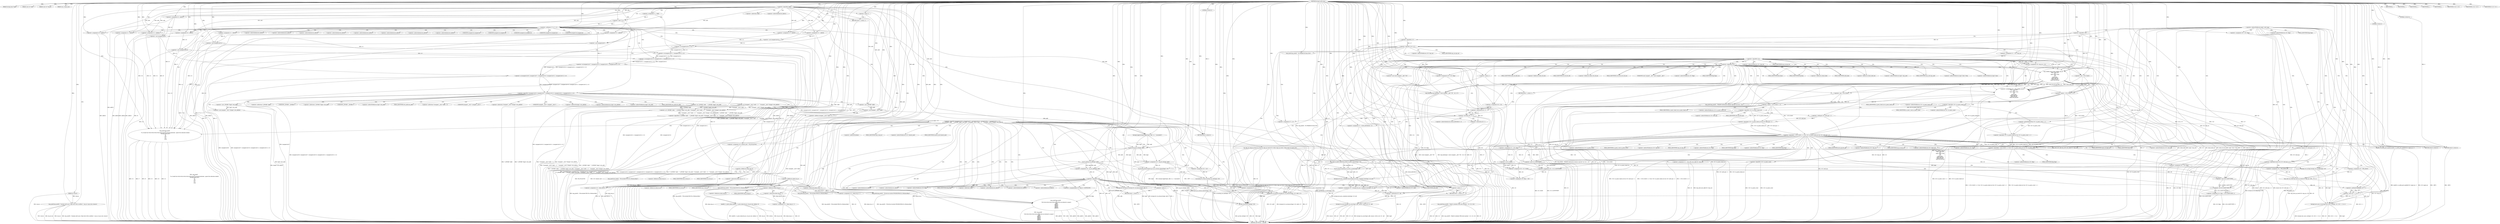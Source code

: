 digraph hostapd_notif_assoc {  
"1000126" [label = "(METHOD,hostapd_notif_assoc)" ]
"1000719" [label = "(METHOD_RETURN,int __fastcall)" ]
"1000127" [label = "(PARAM,hostapd_data *hapd)" ]
"1000128" [label = "(PARAM,const u8 *addr)" ]
"1000129" [label = "(PARAM,const u8 *req_ies)" ]
"1000130" [label = "(PARAM,size_t req_ies_len)" ]
"1000131" [label = "(PARAM,int reassoc)" ]
"1000159" [label = "(<operator>.logicalNot,!addr)" ]
"1000162" [label = "(wpa_printf,wpa_printf(2, \"hostapd_notif_assoc: Skip event with no address\", req_ies, req_ies_len, reassoc))" ]
"1000168" [label = "(RETURN,return -1;,return -1;)" ]
"1000169" [label = "(<operator>.minus,-1)" ]
"1000171" [label = "(<operator>.assignment,v7 = *addr)" ]
"1000175" [label = "(<operator>.assignment,v8 = addr[1])" ]
"1000181" [label = "(<operator>.notEquals,(v7 & 1) != 0)" ]
"1000182" [label = "(<operator>.and,v7 & 1)" ]
"1000187" [label = "(<operator>.assignment,v10 = addr[2])" ]
"1000192" [label = "(<operator>.assignment,v11 = addr[3])" ]
"1000197" [label = "(<operator>.assignment,v12 = addr[4])" ]
"1000202" [label = "(<operator>.assignment,v13 = addr[5])" ]
"1000208" [label = "(wpa_printf,wpa_printf(\n      2,\n      \"%s: Invalid SA=%02x:%02x:%02x:%02x:%02x:%02x in received indication - ignore this indication silently\",\n      \"hostapd_notif_assoc\",\n      v7,\n      v8,\n      v10,\n      v11,\n      v12,\n      v13))" ]
"1000218" [label = "(RETURN,return 0;,return 0;)" ]
"1000219" [label = "(LITERAL,0,return 0;)" ]
"1000220" [label = "(<operator>.assignment,v10 = addr[2])" ]
"1000225" [label = "(<operator>.assignment,v11 = addr[3])" ]
"1000230" [label = "(<operator>.assignment,v12 = addr[4])" ]
"1000235" [label = "(<operator>.assignment,v13 = addr[5])" ]
"1000241" [label = "(<operator>.logicalOr,!((unsigned int)v8 | (unsigned int)v7 | (unsigned int)v10 | (unsigned int)v11 | (unsigned int)v12 | v13)\n    || !(*(_DWORD *)addr ^ *(_DWORD *)hapd->own_addr | *((unsigned __int16 *)addr + 2) ^ *(unsigned __int16 *)&hapd->own_addr[4]))" ]
"1000242" [label = "(<operator>.logicalNot,!((unsigned int)v8 | (unsigned int)v7 | (unsigned int)v10 | (unsigned int)v11 | (unsigned int)v12 | v13))" ]
"1000243" [label = "(<operator>.or,(unsigned int)v8 | (unsigned int)v7 | (unsigned int)v10 | (unsigned int)v11 | (unsigned int)v12 | v13)" ]
"1000244" [label = "(<operator>.cast,(unsigned int)v8)" ]
"1000247" [label = "(<operator>.or,(unsigned int)v7 | (unsigned int)v10 | (unsigned int)v11 | (unsigned int)v12 | v13)" ]
"1000248" [label = "(<operator>.cast,(unsigned int)v7)" ]
"1000251" [label = "(<operator>.or,(unsigned int)v10 | (unsigned int)v11 | (unsigned int)v12 | v13)" ]
"1000252" [label = "(<operator>.cast,(unsigned int)v10)" ]
"1000255" [label = "(<operator>.or,(unsigned int)v11 | (unsigned int)v12 | v13)" ]
"1000256" [label = "(<operator>.cast,(unsigned int)v11)" ]
"1000259" [label = "(<operator>.or,(unsigned int)v12 | v13)" ]
"1000260" [label = "(<operator>.cast,(unsigned int)v12)" ]
"1000264" [label = "(<operator>.logicalNot,!(*(_DWORD *)addr ^ *(_DWORD *)hapd->own_addr | *((unsigned __int16 *)addr + 2) ^ *(unsigned __int16 *)&hapd->own_addr[4]))" ]
"1000265" [label = "(<operator>.or,*(_DWORD *)addr ^ *(_DWORD *)hapd->own_addr | *((unsigned __int16 *)addr + 2) ^ *(unsigned __int16 *)&hapd->own_addr[4])" ]
"1000266" [label = "(<operator>.or,*(_DWORD *)addr ^ *(_DWORD *)hapd->own_addr)" ]
"1000268" [label = "(<operator>.cast,(_DWORD *)addr)" ]
"1000272" [label = "(<operator>.cast,(_DWORD *)hapd->own_addr)" ]
"1000277" [label = "(<operator>.or,*((unsigned __int16 *)addr + 2) ^ *(unsigned __int16 *)&hapd->own_addr[4])" ]
"1000279" [label = "(<operator>.addition,(unsigned __int16 *)addr + 2)" ]
"1000280" [label = "(<operator>.cast,(unsigned __int16 *)addr)" ]
"1000285" [label = "(<operator>.cast,(unsigned __int16 *)&hapd->own_addr[4])" ]
"1000295" [label = "(hostapd_logger,hostapd_logger(hapd, addr, 1u, 2, \"associated\"))" ]
"1000301" [label = "(ieee802_11_parse_elems,ieee802_11_parse_elems(req_ies, req_ies_len, &elems, 0))" ]
"1000312" [label = "(<operator>.assignment,v16 = elems.wps_ie - 2)" ]
"1000314" [label = "(<operator>.subtraction,elems.wps_ie - 2)" ]
"1000319" [label = "(IDENTIFIER,L,)" ]
"1000320" [label = "(wpa_printf,wpa_printf(2, \"STA included WPS IE in (Re)AssocReq\"))" ]
"1000329" [label = "(<operator>.assignment,v16 = elems.rsn_ie - 2)" ]
"1000331" [label = "(<operator>.subtraction,elems.rsn_ie - 2)" ]
"1000336" [label = "(IDENTIFIER,L,)" ]
"1000337" [label = "(wpa_printf,wpa_printf(2, \"STA included RSN IE in (Re)AssocReq\"))" ]
"1000346" [label = "(<operator>.assignment,v16 = elems.wpa_ie - 2)" ]
"1000348" [label = "(<operator>.subtraction,elems.wpa_ie - 2)" ]
"1000353" [label = "(IDENTIFIER,L,)" ]
"1000354" [label = "(wpa_printf,wpa_printf(2, \"STA included WPA IE in (Re)AssocReq\"))" ]
"1000359" [label = "(IDENTIFIER,L,)" ]
"1000360" [label = "(IDENTIFIER,L,)" ]
"1000361" [label = "(wpa_printf,wpa_printf(2, \"STA did not include WPS/RSN/WPA IE in (Re)AssocReq\"))" ]
"1000364" [label = "(<operator>.assignment,v19 = ap_get_sta(hapd, addr))" ]
"1000366" [label = "(ap_get_sta,ap_get_sta(hapd, addr))" ]
"1000370" [label = "(IDENTIFIER,v19,if ( v19 ))" ]
"1000372" [label = "(<operator>.assignment,v20 = v19)" ]
"1000375" [label = "(ap_sta_no_session_timeout,ap_sta_no_session_timeout(hapd, v19))" ]
"1000378" [label = "(accounting_sta_stop,accounting_sta_stop(hapd, v20))" ]
"1000381" [label = "(<operator>.assignment,v20->timeout_next = STA_NULLFUNC)" ]
"1000388" [label = "(<operator>.assignment,v20 = ap_sta_add(hapd, addr))" ]
"1000390" [label = "(ap_sta_add,ap_sta_add(hapd, addr))" ]
"1000394" [label = "(<operator>.logicalNot,!v20)" ]
"1000397" [label = "(hostapd_drv_sta_disassoc,hostapd_drv_sta_disassoc(hapd, addr, 5))" ]
"1000401" [label = "(RETURN,return -1;,return -1;)" ]
"1000402" [label = "(<operator>.minus,-1)" ]
"1000404" [label = "(<operators>.assignmentAnd,v20->flags &= 0xFFFECFFF)" ]
"1000410" [label = "(wpa_printf,wpa_printf(\n      3,\n      \"STA %02x:%02x:%02x:%02x:%02x:%02x not allowed to connect\",\n      *addr,\n      addr[1],\n      addr[2],\n      addr[3],\n      addr[4],\n      addr[5]))" ]
"1000430" [label = "(<operator>.assignment,v27 = 1)" ]
"1000434" [label = "(ap_copy_sta_supp_op_classes,ap_copy_sta_supp_op_classes(v20, elems.supp_op_classes, elems.supp_op_classes_len))" ]
"1000450" [label = "(<operator>.logicalOr,!v16 || !v17)" ]
"1000451" [label = "(<operator>.logicalNot,!v16)" ]
"1000453" [label = "(<operator>.logicalNot,!v17)" ]
"1000456" [label = "(wpa_printf,wpa_printf(2, \"No WPA/RSN IE from STA\"))" ]
"1000460" [label = "(<operator>.assignment,v21 = v20->wpa_sm)" ]
"1000466" [label = "(<operator>.logicalNot,!v21)" ]
"1000469" [label = "(<operator>.assignment,v20->wpa_sm = v21)" ]
"1000475" [label = "(<operator>.logicalNot,!v21)" ]
"1000478" [label = "(wpa_printf,wpa_printf(5, \"Failed to initialize WPA state machine\", v22, v23, v24))" ]
"1000484" [label = "(RETURN,return -1;,return -1;)" ]
"1000485" [label = "(<operator>.minus,-1)" ]
"1000487" [label = "(<operator>.assignment,v25 = wpa_validate_wpa_ie(\n            hapd->wpa_auth,\n            v21,\n            hapd->iface->freq,\n            v16,\n            v17,\n            elems.mdie,\n            elems.mdie_len,\n            elems.owe_dh,\n            elems.owe_dh_len))" ]
"1000489" [label = "(wpa_validate_wpa_ie,wpa_validate_wpa_ie(\n            hapd->wpa_auth,\n            v21,\n            hapd->iface->freq,\n            v16,\n            v17,\n            elems.mdie,\n            elems.mdie_len,\n            elems.owe_dh,\n            elems.owe_dh_len))" ]
"1000514" [label = "(IDENTIFIER,v25,if ( v25 ))" ]
"1000516" [label = "(<operator>.assignment,v26 = v25)" ]
"1000519" [label = "(wpa_printf,wpa_printf(2, \"WPA/RSN information element rejected? (res %u)\", v25))" ]
"1000523" [label = "(wpa_hexdump,wpa_hexdump(2, (const unsigned __int8 *)\"IE\", v16, v17))" ]
"1000525" [label = "(<operator>.cast,(const unsigned __int8 *)\"IE\")" ]
"1000531" [label = "(<operator>.lessThan,v26 - 2 < 7)" ]
"1000532" [label = "(<operator>.subtraction,v26 - 2)" ]
"1000537" [label = "(<operator>.assignment,v27 = dword_485028[v26 - 2])" ]
"1000541" [label = "(<operator>.subtraction,v26 - 2)" ]
"1000545" [label = "(hostapd_drv_sta_disassoc,hostapd_drv_sta_disassoc(hapd, v20->addr, v27))" ]
"1000551" [label = "(ap_free_sta,ap_free_sta(hapd, v20))" ]
"1000554" [label = "(RETURN,return -1;,return -1;)" ]
"1000555" [label = "(<operator>.minus,-1)" ]
"1000558" [label = "(<operator>.assignment,v27 = 13)" ]
"1000562" [label = "(<operator>.assignment,v30 = v20->flags)" ]
"1000568" [label = "(<operator>.logicalAnd,(~v30 & 0x402) == 0 && !v20->sa_query_timed_out && v20->sa_query_count >= 1)" ]
"1000569" [label = "(<operator>.equals,(~v30 & 0x402) == 0)" ]
"1000570" [label = "(<operator>.and,~v30 & 0x402)" ]
"1000574" [label = "(<operator>.logicalAnd,!v20->sa_query_timed_out && v20->sa_query_count >= 1)" ]
"1000575" [label = "(<operator>.logicalNot,!v20->sa_query_timed_out)" ]
"1000579" [label = "(<operator>.greaterEqualsThan,v20->sa_query_count >= 1)" ]
"1000585" [label = "(ap_check_sa_query_timeout,ap_check_sa_query_timeout(hapd, v20))" ]
"1000588" [label = "(<operator>.assignment,v30 = v20->flags)" ]
"1000594" [label = "(<operator>.logicalAnd,(~v30 & 0x402) == 0 && !v20->sa_query_timed_out && v20->auth_alg != 2)" ]
"1000595" [label = "(<operator>.equals,(~v30 & 0x402) == 0)" ]
"1000596" [label = "(<operator>.and,~v30 & 0x402)" ]
"1000600" [label = "(<operator>.logicalAnd,!v20->sa_query_timed_out && v20->auth_alg != 2)" ]
"1000601" [label = "(<operator>.logicalNot,!v20->sa_query_timed_out)" ]
"1000605" [label = "(<operator>.notEquals,v20->auth_alg != 2)" ]
"1000612" [label = "(<operator>.logicalNot,!v20->sa_query_count)" ]
"1000616" [label = "(ap_sta_start_sa_query,ap_sta_start_sa_query(hapd, v20))" ]
"1000619" [label = "(<operator>.assignment,v33 = hostapd_eid_assoc_comeback_time(hapd, v20, eid))" ]
"1000621" [label = "(hostapd_eid_assoc_comeback_time,hostapd_eid_assoc_comeback_time(hapd, v20, eid))" ]
"1000625" [label = "(hostapd_sta_assoc,hostapd_sta_assoc(hapd, addr, reassoc, 0x1Eu, eid, v33 - eid))" ]
"1000631" [label = "(<operator>.subtraction,v33 - eid)" ]
"1000634" [label = "(RETURN,return 0;,return 0;)" ]
"1000635" [label = "(LITERAL,0,return 0;)" ]
"1000636" [label = "(<operator>.assignment,v31 = wpa_auth_uses_mfp(v20->wpa_sm))" ]
"1000638" [label = "(wpa_auth_uses_mfp,wpa_auth_uses_mfp(v20->wpa_sm))" ]
"1000642" [label = "(<operator>.assignment,v32 = v20->flags)" ]
"1000648" [label = "(IDENTIFIER,v31,if ( v31 ))" ]
"1000649" [label = "(<operator>.assignment,v28 = v32 | 0x400)" ]
"1000651" [label = "(<operator>.or,v32 | 0x400)" ]
"1000655" [label = "(<operator>.assignment,v28 = v32 & 0xFFFFFBFF)" ]
"1000657" [label = "(<operator>.and,v32 & 0xFFFFFBFF)" ]
"1000660" [label = "(<operator>.assignment,v20->flags = v28)" ]
"1000667" [label = "(<operator>.assignment,v28 = v20->flags)" ]
"1000672" [label = "(<operator>.assignment,v20->flags = v28 & 0xFFF7FFFF | 3)" ]
"1000676" [label = "(<operator>.or,v28 & 0xFFF7FFFF | 3)" ]
"1000677" [label = "(<operator>.and,v28 & 0xFFF7FFFF)" ]
"1000681" [label = "(hostapd_set_sta_flags,hostapd_set_sta_flags(hapd, v20))" ]
"1000685" [label = "(<operator>.logicalAnd,reassoc && v20->auth_alg == 2)" ]
"1000687" [label = "(<operator>.equals,v20->auth_alg == 2)" ]
"1000692" [label = "(<operator>.assignment,v29 = WPA_ASSOC_FT)" ]
"1000696" [label = "(<operator>.assignment,v29 = WPA_ASSOC)" ]
"1000699" [label = "(wpa_auth_sm_event,wpa_auth_sm_event(v20->wpa_sm, v29))" ]
"1000704" [label = "(hostapd_new_assoc_sta,hostapd_new_assoc_sta(hapd, v20, (v28 >> 1) & 1))" ]
"1000707" [label = "(<operator>.and,(v28 >> 1) & 1)" ]
"1000708" [label = "(<operator>.arithmeticShiftRight,v28 >> 1)" ]
"1000712" [label = "(ieee802_1x_notify_port_enabled,ieee802_1x_notify_port_enabled(v20->eapol_sm, 1))" ]
"1000717" [label = "(RETURN,return 0;,return 0;)" ]
"1000718" [label = "(LITERAL,0,return 0;)" ]
"1000173" [label = "(<operator>.indirection,*addr)" ]
"1000177" [label = "(<operator>.indirectIndexAccess,addr[1])" ]
"1000189" [label = "(<operator>.indirectIndexAccess,addr[2])" ]
"1000194" [label = "(<operator>.indirectIndexAccess,addr[3])" ]
"1000199" [label = "(<operator>.indirectIndexAccess,addr[4])" ]
"1000204" [label = "(<operator>.indirectIndexAccess,addr[5])" ]
"1000222" [label = "(<operator>.indirectIndexAccess,addr[2])" ]
"1000227" [label = "(<operator>.indirectIndexAccess,addr[3])" ]
"1000232" [label = "(<operator>.indirectIndexAccess,addr[4])" ]
"1000237" [label = "(<operator>.indirectIndexAccess,addr[5])" ]
"1000245" [label = "(UNKNOWN,unsigned int,unsigned int)" ]
"1000249" [label = "(UNKNOWN,unsigned int,unsigned int)" ]
"1000253" [label = "(UNKNOWN,unsigned int,unsigned int)" ]
"1000257" [label = "(UNKNOWN,unsigned int,unsigned int)" ]
"1000261" [label = "(UNKNOWN,unsigned int,unsigned int)" ]
"1000267" [label = "(<operator>.indirection,*(_DWORD *)addr)" ]
"1000269" [label = "(UNKNOWN,_DWORD *,_DWORD *)" ]
"1000271" [label = "(<operator>.indirection,*(_DWORD *)hapd->own_addr)" ]
"1000273" [label = "(UNKNOWN,_DWORD *,_DWORD *)" ]
"1000274" [label = "(<operator>.indirectFieldAccess,hapd->own_addr)" ]
"1000276" [label = "(FIELD_IDENTIFIER,own_addr,own_addr)" ]
"1000278" [label = "(<operator>.indirection,*((unsigned __int16 *)addr + 2))" ]
"1000281" [label = "(UNKNOWN,unsigned __int16 *,unsigned __int16 *)" ]
"1000284" [label = "(<operator>.indirection,*(unsigned __int16 *)&hapd->own_addr[4])" ]
"1000286" [label = "(UNKNOWN,unsigned __int16 *,unsigned __int16 *)" ]
"1000287" [label = "(<operator>.addressOf,&hapd->own_addr[4])" ]
"1000288" [label = "(<operator>.indirectIndexAccess,hapd->own_addr[4])" ]
"1000289" [label = "(<operator>.indirectFieldAccess,hapd->own_addr)" ]
"1000291" [label = "(FIELD_IDENTIFIER,own_addr,own_addr)" ]
"1000304" [label = "(<operator>.addressOf,&elems)" ]
"1000308" [label = "(<operator>.fieldAccess,elems.wps_ie)" ]
"1000310" [label = "(FIELD_IDENTIFIER,wps_ie,wps_ie)" ]
"1000315" [label = "(<operator>.fieldAccess,elems.wps_ie)" ]
"1000317" [label = "(FIELD_IDENTIFIER,wps_ie,wps_ie)" ]
"1000325" [label = "(<operator>.fieldAccess,elems.rsn_ie)" ]
"1000327" [label = "(FIELD_IDENTIFIER,rsn_ie,rsn_ie)" ]
"1000332" [label = "(<operator>.fieldAccess,elems.rsn_ie)" ]
"1000334" [label = "(FIELD_IDENTIFIER,rsn_ie,rsn_ie)" ]
"1000342" [label = "(<operator>.fieldAccess,elems.wpa_ie)" ]
"1000344" [label = "(FIELD_IDENTIFIER,wpa_ie,wpa_ie)" ]
"1000349" [label = "(<operator>.fieldAccess,elems.wpa_ie)" ]
"1000351" [label = "(FIELD_IDENTIFIER,wpa_ie,wpa_ie)" ]
"1000382" [label = "(<operator>.indirectFieldAccess,v20->timeout_next)" ]
"1000384" [label = "(FIELD_IDENTIFIER,timeout_next,timeout_next)" ]
"1000405" [label = "(<operator>.indirectFieldAccess,v20->flags)" ]
"1000407" [label = "(FIELD_IDENTIFIER,flags,flags)" ]
"1000413" [label = "(<operator>.indirection,*addr)" ]
"1000415" [label = "(<operator>.indirectIndexAccess,addr[1])" ]
"1000418" [label = "(<operator>.indirectIndexAccess,addr[2])" ]
"1000421" [label = "(<operator>.indirectIndexAccess,addr[3])" ]
"1000424" [label = "(<operator>.indirectIndexAccess,addr[4])" ]
"1000427" [label = "(<operator>.indirectIndexAccess,addr[5])" ]
"1000443" [label = "(<operator>.indirectFieldAccess,hapd->conf->wpa)" ]
"1000462" [label = "(<operator>.indirectFieldAccess,v20->wpa_sm)" ]
"1000464" [label = "(FIELD_IDENTIFIER,wpa_sm,wpa_sm)" ]
"1000470" [label = "(<operator>.indirectFieldAccess,v20->wpa_sm)" ]
"1000472" [label = "(FIELD_IDENTIFIER,wpa_sm,wpa_sm)" ]
"1000490" [label = "(<operator>.indirectFieldAccess,hapd->wpa_auth)" ]
"1000492" [label = "(FIELD_IDENTIFIER,wpa_auth,wpa_auth)" ]
"1000494" [label = "(<operator>.indirectFieldAccess,hapd->iface->freq)" ]
"1000495" [label = "(<operator>.indirectFieldAccess,hapd->iface)" ]
"1000497" [label = "(FIELD_IDENTIFIER,iface,iface)" ]
"1000498" [label = "(FIELD_IDENTIFIER,freq,freq)" ]
"1000501" [label = "(<operator>.fieldAccess,elems.mdie)" ]
"1000503" [label = "(FIELD_IDENTIFIER,mdie,mdie)" ]
"1000504" [label = "(<operator>.fieldAccess,elems.mdie_len)" ]
"1000506" [label = "(FIELD_IDENTIFIER,mdie_len,mdie_len)" ]
"1000507" [label = "(<operator>.fieldAccess,elems.owe_dh)" ]
"1000509" [label = "(FIELD_IDENTIFIER,owe_dh,owe_dh)" ]
"1000510" [label = "(<operator>.fieldAccess,elems.owe_dh_len)" ]
"1000512" [label = "(FIELD_IDENTIFIER,owe_dh_len,owe_dh_len)" ]
"1000526" [label = "(UNKNOWN,const unsigned __int8 *,const unsigned __int8 *)" ]
"1000539" [label = "(<operator>.indirectIndexAccess,dword_485028[v26 - 2])" ]
"1000547" [label = "(<operator>.indirectFieldAccess,v20->addr)" ]
"1000549" [label = "(FIELD_IDENTIFIER,addr,addr)" ]
"1000564" [label = "(<operator>.indirectFieldAccess,v20->flags)" ]
"1000566" [label = "(FIELD_IDENTIFIER,flags,flags)" ]
"1000576" [label = "(<operator>.indirectFieldAccess,v20->sa_query_timed_out)" ]
"1000578" [label = "(FIELD_IDENTIFIER,sa_query_timed_out,sa_query_timed_out)" ]
"1000580" [label = "(<operator>.indirectFieldAccess,v20->sa_query_count)" ]
"1000582" [label = "(FIELD_IDENTIFIER,sa_query_count,sa_query_count)" ]
"1000590" [label = "(<operator>.indirectFieldAccess,v20->flags)" ]
"1000592" [label = "(FIELD_IDENTIFIER,flags,flags)" ]
"1000602" [label = "(<operator>.indirectFieldAccess,v20->sa_query_timed_out)" ]
"1000604" [label = "(FIELD_IDENTIFIER,sa_query_timed_out,sa_query_timed_out)" ]
"1000606" [label = "(<operator>.indirectFieldAccess,v20->auth_alg)" ]
"1000608" [label = "(FIELD_IDENTIFIER,auth_alg,auth_alg)" ]
"1000613" [label = "(<operator>.indirectFieldAccess,v20->sa_query_count)" ]
"1000615" [label = "(FIELD_IDENTIFIER,sa_query_count,sa_query_count)" ]
"1000639" [label = "(<operator>.indirectFieldAccess,v20->wpa_sm)" ]
"1000641" [label = "(FIELD_IDENTIFIER,wpa_sm,wpa_sm)" ]
"1000644" [label = "(<operator>.indirectFieldAccess,v20->flags)" ]
"1000646" [label = "(FIELD_IDENTIFIER,flags,flags)" ]
"1000661" [label = "(<operator>.indirectFieldAccess,v20->flags)" ]
"1000663" [label = "(FIELD_IDENTIFIER,flags,flags)" ]
"1000669" [label = "(<operator>.indirectFieldAccess,v20->flags)" ]
"1000671" [label = "(FIELD_IDENTIFIER,flags,flags)" ]
"1000673" [label = "(<operator>.indirectFieldAccess,v20->flags)" ]
"1000675" [label = "(FIELD_IDENTIFIER,flags,flags)" ]
"1000688" [label = "(<operator>.indirectFieldAccess,v20->auth_alg)" ]
"1000690" [label = "(FIELD_IDENTIFIER,auth_alg,auth_alg)" ]
"1000700" [label = "(<operator>.indirectFieldAccess,v20->wpa_sm)" ]
"1000702" [label = "(FIELD_IDENTIFIER,wpa_sm,wpa_sm)" ]
"1000713" [label = "(<operator>.indirectFieldAccess,v20->eapol_sm)" ]
"1000715" [label = "(FIELD_IDENTIFIER,eapol_sm,eapol_sm)" ]
  "1000401" -> "1000719"  [ label = "DDG: <RET>"] 
  "1000692" -> "1000719"  [ label = "DDG: WPA_ASSOC_FT"] 
  "1000208" -> "1000719"  [ label = "DDG: v7"] 
  "1000259" -> "1000719"  [ label = "DDG: (unsigned int)v12"] 
  "1000699" -> "1000719"  [ label = "DDG: v20->wpa_sm"] 
  "1000181" -> "1000719"  [ label = "DDG: (v7 & 1) != 0"] 
  "1000162" -> "1000719"  [ label = "DDG: reassoc"] 
  "1000434" -> "1000719"  [ label = "DDG: elems.supp_op_classes"] 
  "1000242" -> "1000719"  [ label = "DDG: (unsigned int)v8 | (unsigned int)v7 | (unsigned int)v10 | (unsigned int)v11 | (unsigned int)v12 | v13"] 
  "1000266" -> "1000719"  [ label = "DDG: *(_DWORD *)addr"] 
  "1000551" -> "1000719"  [ label = "DDG: ap_free_sta(hapd, v20)"] 
  "1000192" -> "1000719"  [ label = "DDG: addr[3]"] 
  "1000532" -> "1000719"  [ label = "DDG: v26"] 
  "1000410" -> "1000719"  [ label = "DDG: addr[4]"] 
  "1000394" -> "1000719"  [ label = "DDG: !v20"] 
  "1000295" -> "1000719"  [ label = "DDG: hostapd_logger(hapd, addr, 1u, 2, \"associated\")"] 
  "1000346" -> "1000719"  [ label = "DDG: elems.wpa_ie - 2"] 
  "1000594" -> "1000719"  [ label = "DDG: !v20->sa_query_timed_out && v20->auth_alg != 2"] 
  "1000460" -> "1000719"  [ label = "DDG: v20->wpa_sm"] 
  "1000612" -> "1000719"  [ label = "DDG: v20->sa_query_count"] 
  "1000489" -> "1000719"  [ label = "DDG: v17"] 
  "1000197" -> "1000719"  [ label = "DDG: addr[4]"] 
  "1000523" -> "1000719"  [ label = "DDG: (const unsigned __int8 *)\"IE\""] 
  "1000434" -> "1000719"  [ label = "DDG: elems.supp_op_classes_len"] 
  "1000478" -> "1000719"  [ label = "DDG: wpa_printf(5, \"Failed to initialize WPA state machine\", v22, v23, v24)"] 
  "1000625" -> "1000719"  [ label = "DDG: addr"] 
  "1000187" -> "1000719"  [ label = "DDG: addr[2]"] 
  "1000162" -> "1000719"  [ label = "DDG: req_ies_len"] 
  "1000243" -> "1000719"  [ label = "DDG: (unsigned int)v8"] 
  "1000329" -> "1000719"  [ label = "DDG: v16"] 
  "1000255" -> "1000719"  [ label = "DDG: (unsigned int)v12 | v13"] 
  "1000687" -> "1000719"  [ label = "DDG: v20->auth_alg"] 
  "1000601" -> "1000719"  [ label = "DDG: v20->sa_query_timed_out"] 
  "1000588" -> "1000719"  [ label = "DDG: v30"] 
  "1000487" -> "1000719"  [ label = "DDG: v25"] 
  "1000337" -> "1000719"  [ label = "DDG: wpa_printf(2, \"STA included RSN IE in (Re)AssocReq\")"] 
  "1000264" -> "1000719"  [ label = "DDG: *(_DWORD *)addr ^ *(_DWORD *)hapd->own_addr | *((unsigned __int16 *)addr + 2) ^ *(unsigned __int16 *)&hapd->own_addr[4]"] 
  "1000537" -> "1000719"  [ label = "DDG: dword_485028[v26 - 2]"] 
  "1000685" -> "1000719"  [ label = "DDG: v20->auth_alg == 2"] 
  "1000256" -> "1000719"  [ label = "DDG: v11"] 
  "1000551" -> "1000719"  [ label = "DDG: v20"] 
  "1000410" -> "1000719"  [ label = "DDG: addr[1]"] 
  "1000594" -> "1000719"  [ label = "DDG: (~v30 & 0x402) == 0 && !v20->sa_query_timed_out && v20->auth_alg != 2"] 
  "1000208" -> "1000719"  [ label = "DDG: v8"] 
  "1000562" -> "1000719"  [ label = "DDG: v20->flags"] 
  "1000600" -> "1000719"  [ label = "DDG: v20->auth_alg != 2"] 
  "1000244" -> "1000719"  [ label = "DDG: v8"] 
  "1000555" -> "1000719"  [ label = "DDG: -1"] 
  "1000312" -> "1000719"  [ label = "DDG: v16"] 
  "1000208" -> "1000719"  [ label = "DDG: v13"] 
  "1000685" -> "1000719"  [ label = "DDG: reassoc && v20->auth_alg == 2"] 
  "1000545" -> "1000719"  [ label = "DDG: v20->addr"] 
  "1000390" -> "1000719"  [ label = "DDG: addr"] 
  "1000478" -> "1000719"  [ label = "DDG: v23"] 
  "1000596" -> "1000719"  [ label = "DDG: ~v30"] 
  "1000574" -> "1000719"  [ label = "DDG: v20->sa_query_count >= 1"] 
  "1000255" -> "1000719"  [ label = "DDG: (unsigned int)v11"] 
  "1000272" -> "1000719"  [ label = "DDG: hapd->own_addr"] 
  "1000478" -> "1000719"  [ label = "DDG: v24"] 
  "1000489" -> "1000719"  [ label = "DDG: elems.mdie"] 
  "1000381" -> "1000719"  [ label = "DDG: v20->timeout_next"] 
  "1000320" -> "1000719"  [ label = "DDG: wpa_printf(2, \"STA included WPS IE in (Re)AssocReq\")"] 
  "1000301" -> "1000719"  [ label = "DDG: ieee802_11_parse_elems(req_ies, req_ies_len, &elems, 0)"] 
  "1000625" -> "1000719"  [ label = "DDG: v33 - eid"] 
  "1000616" -> "1000719"  [ label = "DDG: ap_sta_start_sa_query(hapd, v20)"] 
  "1000708" -> "1000719"  [ label = "DDG: v28"] 
  "1000478" -> "1000719"  [ label = "DDG: v22"] 
  "1000704" -> "1000719"  [ label = "DDG: (v28 >> 1) & 1"] 
  "1000208" -> "1000719"  [ label = "DDG: v10"] 
  "1000402" -> "1000719"  [ label = "DDG: -1"] 
  "1000655" -> "1000719"  [ label = "DDG: v32 & 0xFFFFFBFF"] 
  "1000265" -> "1000719"  [ label = "DDG: *(_DWORD *)addr ^ *(_DWORD *)hapd->own_addr"] 
  "1000225" -> "1000719"  [ label = "DDG: addr[3]"] 
  "1000241" -> "1000719"  [ label = "DDG: !((unsigned int)v8 | (unsigned int)v7 | (unsigned int)v10 | (unsigned int)v11 | (unsigned int)v12 | v13)\n    || !(*(_DWORD *)addr ^ *(_DWORD *)hapd->own_addr | *((unsigned __int16 *)addr + 2) ^ *(unsigned __int16 *)&hapd->own_addr[4])"] 
  "1000366" -> "1000719"  [ label = "DDG: addr"] 
  "1000301" -> "1000719"  [ label = "DDG: req_ies"] 
  "1000248" -> "1000719"  [ label = "DDG: v7"] 
  "1000605" -> "1000719"  [ label = "DDG: v20->auth_alg"] 
  "1000364" -> "1000719"  [ label = "DDG: v19"] 
  "1000453" -> "1000719"  [ label = "DDG: v17"] 
  "1000636" -> "1000719"  [ label = "DDG: v31"] 
  "1000681" -> "1000719"  [ label = "DDG: hostapd_set_sta_flags(hapd, v20)"] 
  "1000181" -> "1000719"  [ label = "DDG: v7 & 1"] 
  "1000625" -> "1000719"  [ label = "DDG: hostapd_sta_assoc(hapd, addr, reassoc, 0x1Eu, eid, v33 - eid)"] 
  "1000523" -> "1000719"  [ label = "DDG: wpa_hexdump(2, (const unsigned __int8 *)\"IE\", v16, v17)"] 
  "1000651" -> "1000719"  [ label = "DDG: v32"] 
  "1000202" -> "1000719"  [ label = "DDG: addr[5]"] 
  "1000450" -> "1000719"  [ label = "DDG: !v17"] 
  "1000699" -> "1000719"  [ label = "DDG: wpa_auth_sm_event(v20->wpa_sm, v29)"] 
  "1000704" -> "1000719"  [ label = "DDG: hapd"] 
  "1000575" -> "1000719"  [ label = "DDG: v20->sa_query_timed_out"] 
  "1000280" -> "1000719"  [ label = "DDG: addr"] 
  "1000243" -> "1000719"  [ label = "DDG: (unsigned int)v7 | (unsigned int)v10 | (unsigned int)v11 | (unsigned int)v12 | v13"] 
  "1000625" -> "1000719"  [ label = "DDG: hapd"] 
  "1000523" -> "1000719"  [ label = "DDG: v16"] 
  "1000475" -> "1000719"  [ label = "DDG: !v21"] 
  "1000208" -> "1000719"  [ label = "DDG: v11"] 
  "1000265" -> "1000719"  [ label = "DDG: *((unsigned __int16 *)addr + 2) ^ *(unsigned __int16 *)&hapd->own_addr[4]"] 
  "1000410" -> "1000719"  [ label = "DDG: wpa_printf(\n      3,\n      \"STA %02x:%02x:%02x:%02x:%02x:%02x not allowed to connect\",\n      *addr,\n      addr[1],\n      addr[2],\n      addr[3],\n      addr[4],\n      addr[5])"] 
  "1000519" -> "1000719"  [ label = "DDG: v25"] 
  "1000625" -> "1000719"  [ label = "DDG: reassoc"] 
  "1000381" -> "1000719"  [ label = "DDG: STA_NULLFUNC"] 
  "1000235" -> "1000719"  [ label = "DDG: addr[5]"] 
  "1000266" -> "1000719"  [ label = "DDG: *(_DWORD *)hapd->own_addr"] 
  "1000259" -> "1000719"  [ label = "DDG: v13"] 
  "1000450" -> "1000719"  [ label = "DDG: !v16 || !v17"] 
  "1000657" -> "1000719"  [ label = "DDG: v32"] 
  "1000301" -> "1000719"  [ label = "DDG: &elems"] 
  "1000378" -> "1000719"  [ label = "DDG: accounting_sta_stop(hapd, v20)"] 
  "1000600" -> "1000719"  [ label = "DDG: !v20->sa_query_timed_out"] 
  "1000595" -> "1000719"  [ label = "DDG: ~v30 & 0x402"] 
  "1000159" -> "1000719"  [ label = "DDG: !addr"] 
  "1000489" -> "1000719"  [ label = "DDG: hapd->wpa_auth"] 
  "1000230" -> "1000719"  [ label = "DDG: addr[4]"] 
  "1000251" -> "1000719"  [ label = "DDG: (unsigned int)v11 | (unsigned int)v12 | v13"] 
  "1000394" -> "1000719"  [ label = "DDG: v20"] 
  "1000469" -> "1000719"  [ label = "DDG: v20->wpa_sm"] 
  "1000361" -> "1000719"  [ label = "DDG: wpa_printf(2, \"STA did not include WPS/RSN/WPA IE in (Re)AssocReq\")"] 
  "1000220" -> "1000719"  [ label = "DDG: addr[2]"] 
  "1000585" -> "1000719"  [ label = "DDG: ap_check_sa_query_timeout(hapd, v20)"] 
  "1000685" -> "1000719"  [ label = "DDG: reassoc"] 
  "1000131" -> "1000719"  [ label = "DDG: reassoc"] 
  "1000312" -> "1000719"  [ label = "DDG: elems.wps_ie - 2"] 
  "1000612" -> "1000719"  [ label = "DDG: !v20->sa_query_count"] 
  "1000704" -> "1000719"  [ label = "DDG: hostapd_new_assoc_sta(hapd, v20, (v28 >> 1) & 1)"] 
  "1000574" -> "1000719"  [ label = "DDG: !v20->sa_query_timed_out"] 
  "1000364" -> "1000719"  [ label = "DDG: ap_get_sta(hapd, addr)"] 
  "1000301" -> "1000719"  [ label = "DDG: req_ies_len"] 
  "1000247" -> "1000719"  [ label = "DDG: (unsigned int)v7"] 
  "1000489" -> "1000719"  [ label = "DDG: v16"] 
  "1000251" -> "1000719"  [ label = "DDG: (unsigned int)v10"] 
  "1000285" -> "1000719"  [ label = "DDG: &hapd->own_addr[4]"] 
  "1000331" -> "1000719"  [ label = "DDG: elems.rsn_ie"] 
  "1000348" -> "1000719"  [ label = "DDG: elems.wpa_ie"] 
  "1000450" -> "1000719"  [ label = "DDG: !v16"] 
  "1000434" -> "1000719"  [ label = "DDG: ap_copy_sta_supp_op_classes(v20, elems.supp_op_classes, elems.supp_op_classes_len)"] 
  "1000704" -> "1000719"  [ label = "DDG: v20"] 
  "1000314" -> "1000719"  [ label = "DDG: elems.wps_ie"] 
  "1000208" -> "1000719"  [ label = "DDG: wpa_printf(\n      2,\n      \"%s: Invalid SA=%02x:%02x:%02x:%02x:%02x:%02x in received indication - ignore this indication silently\",\n      \"hostapd_notif_assoc\",\n      v7,\n      v8,\n      v10,\n      v11,\n      v12,\n      v13)"] 
  "1000397" -> "1000719"  [ label = "DDG: hapd"] 
  "1000519" -> "1000719"  [ label = "DDG: wpa_printf(2, \"WPA/RSN information element rejected? (res %u)\", v25)"] 
  "1000489" -> "1000719"  [ label = "DDG: elems.mdie_len"] 
  "1000531" -> "1000719"  [ label = "DDG: v26 - 2"] 
  "1000568" -> "1000719"  [ label = "DDG: !v20->sa_query_timed_out && v20->sa_query_count >= 1"] 
  "1000631" -> "1000719"  [ label = "DDG: v33"] 
  "1000489" -> "1000719"  [ label = "DDG: elems.owe_dh"] 
  "1000562" -> "1000719"  [ label = "DDG: v30"] 
  "1000523" -> "1000719"  [ label = "DDG: v17"] 
  "1000475" -> "1000719"  [ label = "DDG: v21"] 
  "1000487" -> "1000719"  [ label = "DDG: wpa_validate_wpa_ie(\n            hapd->wpa_auth,\n            v21,\n            hapd->iface->freq,\n            v16,\n            v17,\n            elems.mdie,\n            elems.mdie_len,\n            elems.owe_dh,\n            elems.owe_dh_len)"] 
  "1000621" -> "1000719"  [ label = "DDG: v20"] 
  "1000649" -> "1000719"  [ label = "DDG: v32 | 0x400"] 
  "1000625" -> "1000719"  [ label = "DDG: eid"] 
  "1000568" -> "1000719"  [ label = "DDG: (~v30 & 0x402) == 0 && !v20->sa_query_timed_out && v20->sa_query_count >= 1"] 
  "1000279" -> "1000719"  [ label = "DDG: (unsigned __int16 *)addr"] 
  "1000619" -> "1000719"  [ label = "DDG: hostapd_eid_assoc_comeback_time(hapd, v20, eid)"] 
  "1000672" -> "1000719"  [ label = "DDG: v20->flags"] 
  "1000175" -> "1000719"  [ label = "DDG: addr[1]"] 
  "1000375" -> "1000719"  [ label = "DDG: v19"] 
  "1000169" -> "1000719"  [ label = "DDG: -1"] 
  "1000696" -> "1000719"  [ label = "DDG: WPA_ASSOC"] 
  "1000241" -> "1000719"  [ label = "DDG: !((unsigned int)v8 | (unsigned int)v7 | (unsigned int)v10 | (unsigned int)v11 | (unsigned int)v12 | v13)"] 
  "1000699" -> "1000719"  [ label = "DDG: v29"] 
  "1000489" -> "1000719"  [ label = "DDG: hapd->iface->freq"] 
  "1000712" -> "1000719"  [ label = "DDG: ieee802_1x_notify_port_enabled(v20->eapol_sm, 1)"] 
  "1000489" -> "1000719"  [ label = "DDG: v21"] 
  "1000354" -> "1000719"  [ label = "DDG: wpa_printf(2, \"STA included WPA IE in (Re)AssocReq\")"] 
  "1000588" -> "1000719"  [ label = "DDG: v20->flags"] 
  "1000375" -> "1000719"  [ label = "DDG: ap_sta_no_session_timeout(hapd, v19)"] 
  "1000346" -> "1000719"  [ label = "DDG: v16"] 
  "1000277" -> "1000719"  [ label = "DDG: *((unsigned __int16 *)addr + 2)"] 
  "1000241" -> "1000719"  [ label = "DDG: !(*(_DWORD *)addr ^ *(_DWORD *)hapd->own_addr | *((unsigned __int16 *)addr + 2) ^ *(unsigned __int16 *)&hapd->own_addr[4])"] 
  "1000208" -> "1000719"  [ label = "DDG: v12"] 
  "1000397" -> "1000719"  [ label = "DDG: hostapd_drv_sta_disassoc(hapd, addr, 5)"] 
  "1000707" -> "1000719"  [ label = "DDG: v28 >> 1"] 
  "1000277" -> "1000719"  [ label = "DDG: *(unsigned __int16 *)&hapd->own_addr[4]"] 
  "1000676" -> "1000719"  [ label = "DDG: v28 & 0xFFF7FFFF"] 
  "1000171" -> "1000719"  [ label = "DDG: *addr"] 
  "1000545" -> "1000719"  [ label = "DDG: hostapd_drv_sta_disassoc(hapd, v20->addr, v27)"] 
  "1000404" -> "1000719"  [ label = "DDG: v20->flags"] 
  "1000397" -> "1000719"  [ label = "DDG: addr"] 
  "1000159" -> "1000719"  [ label = "DDG: addr"] 
  "1000410" -> "1000719"  [ label = "DDG: addr[3]"] 
  "1000579" -> "1000719"  [ label = "DDG: v20->sa_query_count"] 
  "1000252" -> "1000719"  [ label = "DDG: v10"] 
  "1000636" -> "1000719"  [ label = "DDG: wpa_auth_uses_mfp(v20->wpa_sm)"] 
  "1000712" -> "1000719"  [ label = "DDG: v20->eapol_sm"] 
  "1000451" -> "1000719"  [ label = "DDG: v16"] 
  "1000410" -> "1000719"  [ label = "DDG: *addr"] 
  "1000466" -> "1000719"  [ label = "DDG: !v21"] 
  "1000434" -> "1000719"  [ label = "DDG: v20"] 
  "1000594" -> "1000719"  [ label = "DDG: (~v30 & 0x402) == 0"] 
  "1000531" -> "1000719"  [ label = "DDG: v26 - 2 < 7"] 
  "1000551" -> "1000719"  [ label = "DDG: hapd"] 
  "1000260" -> "1000719"  [ label = "DDG: v12"] 
  "1000485" -> "1000719"  [ label = "DDG: -1"] 
  "1000541" -> "1000719"  [ label = "DDG: v26"] 
  "1000672" -> "1000719"  [ label = "DDG: v28 & 0xFFF7FFFF | 3"] 
  "1000456" -> "1000719"  [ label = "DDG: wpa_printf(2, \"No WPA/RSN IE from STA\")"] 
  "1000410" -> "1000719"  [ label = "DDG: addr[5]"] 
  "1000489" -> "1000719"  [ label = "DDG: elems.owe_dh_len"] 
  "1000162" -> "1000719"  [ label = "DDG: req_ies"] 
  "1000388" -> "1000719"  [ label = "DDG: ap_sta_add(hapd, addr)"] 
  "1000162" -> "1000719"  [ label = "DDG: wpa_printf(2, \"hostapd_notif_assoc: Skip event with no address\", req_ies, req_ies_len, reassoc)"] 
  "1000247" -> "1000719"  [ label = "DDG: (unsigned int)v10 | (unsigned int)v11 | (unsigned int)v12 | v13"] 
  "1000410" -> "1000719"  [ label = "DDG: addr[2]"] 
  "1000329" -> "1000719"  [ label = "DDG: elems.rsn_ie - 2"] 
  "1000545" -> "1000719"  [ label = "DDG: v27"] 
  "1000554" -> "1000719"  [ label = "DDG: <RET>"] 
  "1000634" -> "1000719"  [ label = "DDG: <RET>"] 
  "1000484" -> "1000719"  [ label = "DDG: <RET>"] 
  "1000218" -> "1000719"  [ label = "DDG: <RET>"] 
  "1000168" -> "1000719"  [ label = "DDG: <RET>"] 
  "1000717" -> "1000719"  [ label = "DDG: <RET>"] 
  "1000126" -> "1000127"  [ label = "DDG: "] 
  "1000126" -> "1000128"  [ label = "DDG: "] 
  "1000126" -> "1000129"  [ label = "DDG: "] 
  "1000126" -> "1000130"  [ label = "DDG: "] 
  "1000126" -> "1000131"  [ label = "DDG: "] 
  "1000126" -> "1000159"  [ label = "DDG: "] 
  "1000126" -> "1000162"  [ label = "DDG: "] 
  "1000131" -> "1000162"  [ label = "DDG: reassoc"] 
  "1000169" -> "1000168"  [ label = "DDG: -1"] 
  "1000126" -> "1000169"  [ label = "DDG: "] 
  "1000126" -> "1000171"  [ label = "DDG: "] 
  "1000159" -> "1000175"  [ label = "DDG: addr"] 
  "1000126" -> "1000175"  [ label = "DDG: "] 
  "1000182" -> "1000181"  [ label = "DDG: v7"] 
  "1000182" -> "1000181"  [ label = "DDG: 1"] 
  "1000171" -> "1000182"  [ label = "DDG: v7"] 
  "1000126" -> "1000182"  [ label = "DDG: "] 
  "1000126" -> "1000181"  [ label = "DDG: "] 
  "1000159" -> "1000187"  [ label = "DDG: addr"] 
  "1000126" -> "1000187"  [ label = "DDG: "] 
  "1000159" -> "1000192"  [ label = "DDG: addr"] 
  "1000126" -> "1000192"  [ label = "DDG: "] 
  "1000159" -> "1000197"  [ label = "DDG: addr"] 
  "1000126" -> "1000197"  [ label = "DDG: "] 
  "1000159" -> "1000202"  [ label = "DDG: addr"] 
  "1000126" -> "1000202"  [ label = "DDG: "] 
  "1000126" -> "1000208"  [ label = "DDG: "] 
  "1000248" -> "1000208"  [ label = "DDG: v7"] 
  "1000182" -> "1000208"  [ label = "DDG: v7"] 
  "1000244" -> "1000208"  [ label = "DDG: v8"] 
  "1000175" -> "1000208"  [ label = "DDG: v8"] 
  "1000187" -> "1000208"  [ label = "DDG: v10"] 
  "1000252" -> "1000208"  [ label = "DDG: v10"] 
  "1000256" -> "1000208"  [ label = "DDG: v11"] 
  "1000192" -> "1000208"  [ label = "DDG: v11"] 
  "1000197" -> "1000208"  [ label = "DDG: v12"] 
  "1000260" -> "1000208"  [ label = "DDG: v12"] 
  "1000202" -> "1000208"  [ label = "DDG: v13"] 
  "1000259" -> "1000208"  [ label = "DDG: v13"] 
  "1000219" -> "1000218"  [ label = "DDG: 0"] 
  "1000126" -> "1000218"  [ label = "DDG: "] 
  "1000126" -> "1000219"  [ label = "DDG: "] 
  "1000159" -> "1000220"  [ label = "DDG: addr"] 
  "1000126" -> "1000220"  [ label = "DDG: "] 
  "1000159" -> "1000225"  [ label = "DDG: addr"] 
  "1000126" -> "1000225"  [ label = "DDG: "] 
  "1000159" -> "1000230"  [ label = "DDG: addr"] 
  "1000126" -> "1000230"  [ label = "DDG: "] 
  "1000159" -> "1000235"  [ label = "DDG: addr"] 
  "1000126" -> "1000235"  [ label = "DDG: "] 
  "1000242" -> "1000241"  [ label = "DDG: (unsigned int)v8 | (unsigned int)v7 | (unsigned int)v10 | (unsigned int)v11 | (unsigned int)v12 | v13"] 
  "1000243" -> "1000242"  [ label = "DDG: (unsigned int)v8"] 
  "1000243" -> "1000242"  [ label = "DDG: (unsigned int)v7 | (unsigned int)v10 | (unsigned int)v11 | (unsigned int)v12 | v13"] 
  "1000244" -> "1000243"  [ label = "DDG: v8"] 
  "1000175" -> "1000244"  [ label = "DDG: v8"] 
  "1000126" -> "1000244"  [ label = "DDG: "] 
  "1000247" -> "1000243"  [ label = "DDG: (unsigned int)v7"] 
  "1000247" -> "1000243"  [ label = "DDG: (unsigned int)v10 | (unsigned int)v11 | (unsigned int)v12 | v13"] 
  "1000248" -> "1000247"  [ label = "DDG: v7"] 
  "1000182" -> "1000248"  [ label = "DDG: v7"] 
  "1000126" -> "1000248"  [ label = "DDG: "] 
  "1000251" -> "1000247"  [ label = "DDG: (unsigned int)v10"] 
  "1000251" -> "1000247"  [ label = "DDG: (unsigned int)v11 | (unsigned int)v12 | v13"] 
  "1000252" -> "1000251"  [ label = "DDG: v10"] 
  "1000220" -> "1000252"  [ label = "DDG: v10"] 
  "1000126" -> "1000252"  [ label = "DDG: "] 
  "1000255" -> "1000251"  [ label = "DDG: (unsigned int)v11"] 
  "1000255" -> "1000251"  [ label = "DDG: (unsigned int)v12 | v13"] 
  "1000256" -> "1000255"  [ label = "DDG: v11"] 
  "1000225" -> "1000256"  [ label = "DDG: v11"] 
  "1000126" -> "1000256"  [ label = "DDG: "] 
  "1000259" -> "1000255"  [ label = "DDG: (unsigned int)v12"] 
  "1000259" -> "1000255"  [ label = "DDG: v13"] 
  "1000260" -> "1000259"  [ label = "DDG: v12"] 
  "1000230" -> "1000260"  [ label = "DDG: v12"] 
  "1000126" -> "1000260"  [ label = "DDG: "] 
  "1000235" -> "1000259"  [ label = "DDG: v13"] 
  "1000126" -> "1000259"  [ label = "DDG: "] 
  "1000264" -> "1000241"  [ label = "DDG: *(_DWORD *)addr ^ *(_DWORD *)hapd->own_addr | *((unsigned __int16 *)addr + 2) ^ *(unsigned __int16 *)&hapd->own_addr[4]"] 
  "1000265" -> "1000264"  [ label = "DDG: *(_DWORD *)addr ^ *(_DWORD *)hapd->own_addr"] 
  "1000265" -> "1000264"  [ label = "DDG: *((unsigned __int16 *)addr + 2) ^ *(unsigned __int16 *)&hapd->own_addr[4]"] 
  "1000266" -> "1000265"  [ label = "DDG: *(_DWORD *)addr"] 
  "1000266" -> "1000265"  [ label = "DDG: *(_DWORD *)hapd->own_addr"] 
  "1000159" -> "1000268"  [ label = "DDG: addr"] 
  "1000126" -> "1000268"  [ label = "DDG: "] 
  "1000277" -> "1000265"  [ label = "DDG: *((unsigned __int16 *)addr + 2)"] 
  "1000277" -> "1000265"  [ label = "DDG: *(unsigned __int16 *)&hapd->own_addr[4]"] 
  "1000280" -> "1000279"  [ label = "DDG: addr"] 
  "1000268" -> "1000280"  [ label = "DDG: addr"] 
  "1000126" -> "1000280"  [ label = "DDG: "] 
  "1000159" -> "1000280"  [ label = "DDG: addr"] 
  "1000126" -> "1000279"  [ label = "DDG: "] 
  "1000272" -> "1000285"  [ label = "DDG: hapd->own_addr"] 
  "1000126" -> "1000295"  [ label = "DDG: "] 
  "1000280" -> "1000295"  [ label = "DDG: addr"] 
  "1000159" -> "1000295"  [ label = "DDG: addr"] 
  "1000126" -> "1000301"  [ label = "DDG: "] 
  "1000314" -> "1000312"  [ label = "DDG: elems.wps_ie"] 
  "1000314" -> "1000312"  [ label = "DDG: 2"] 
  "1000126" -> "1000312"  [ label = "DDG: "] 
  "1000126" -> "1000314"  [ label = "DDG: "] 
  "1000126" -> "1000319"  [ label = "DDG: "] 
  "1000126" -> "1000320"  [ label = "DDG: "] 
  "1000331" -> "1000329"  [ label = "DDG: elems.rsn_ie"] 
  "1000331" -> "1000329"  [ label = "DDG: 2"] 
  "1000126" -> "1000329"  [ label = "DDG: "] 
  "1000126" -> "1000331"  [ label = "DDG: "] 
  "1000126" -> "1000336"  [ label = "DDG: "] 
  "1000126" -> "1000337"  [ label = "DDG: "] 
  "1000348" -> "1000346"  [ label = "DDG: elems.wpa_ie"] 
  "1000348" -> "1000346"  [ label = "DDG: 2"] 
  "1000126" -> "1000346"  [ label = "DDG: "] 
  "1000126" -> "1000348"  [ label = "DDG: "] 
  "1000126" -> "1000353"  [ label = "DDG: "] 
  "1000126" -> "1000354"  [ label = "DDG: "] 
  "1000126" -> "1000359"  [ label = "DDG: "] 
  "1000126" -> "1000360"  [ label = "DDG: "] 
  "1000126" -> "1000361"  [ label = "DDG: "] 
  "1000366" -> "1000364"  [ label = "DDG: hapd"] 
  "1000366" -> "1000364"  [ label = "DDG: addr"] 
  "1000126" -> "1000364"  [ label = "DDG: "] 
  "1000295" -> "1000366"  [ label = "DDG: hapd"] 
  "1000126" -> "1000366"  [ label = "DDG: "] 
  "1000295" -> "1000366"  [ label = "DDG: addr"] 
  "1000159" -> "1000366"  [ label = "DDG: addr"] 
  "1000126" -> "1000370"  [ label = "DDG: "] 
  "1000364" -> "1000372"  [ label = "DDG: v19"] 
  "1000126" -> "1000372"  [ label = "DDG: "] 
  "1000366" -> "1000375"  [ label = "DDG: hapd"] 
  "1000126" -> "1000375"  [ label = "DDG: "] 
  "1000364" -> "1000375"  [ label = "DDG: v19"] 
  "1000375" -> "1000378"  [ label = "DDG: hapd"] 
  "1000126" -> "1000378"  [ label = "DDG: "] 
  "1000372" -> "1000378"  [ label = "DDG: v20"] 
  "1000126" -> "1000381"  [ label = "DDG: "] 
  "1000390" -> "1000388"  [ label = "DDG: hapd"] 
  "1000390" -> "1000388"  [ label = "DDG: addr"] 
  "1000126" -> "1000388"  [ label = "DDG: "] 
  "1000366" -> "1000390"  [ label = "DDG: hapd"] 
  "1000126" -> "1000390"  [ label = "DDG: "] 
  "1000366" -> "1000390"  [ label = "DDG: addr"] 
  "1000159" -> "1000390"  [ label = "DDG: addr"] 
  "1000388" -> "1000394"  [ label = "DDG: v20"] 
  "1000126" -> "1000394"  [ label = "DDG: "] 
  "1000390" -> "1000397"  [ label = "DDG: hapd"] 
  "1000126" -> "1000397"  [ label = "DDG: "] 
  "1000390" -> "1000397"  [ label = "DDG: addr"] 
  "1000159" -> "1000397"  [ label = "DDG: addr"] 
  "1000402" -> "1000401"  [ label = "DDG: -1"] 
  "1000126" -> "1000402"  [ label = "DDG: "] 
  "1000126" -> "1000404"  [ label = "DDG: "] 
  "1000126" -> "1000410"  [ label = "DDG: "] 
  "1000390" -> "1000410"  [ label = "DDG: addr"] 
  "1000366" -> "1000410"  [ label = "DDG: addr"] 
  "1000159" -> "1000410"  [ label = "DDG: addr"] 
  "1000126" -> "1000430"  [ label = "DDG: "] 
  "1000126" -> "1000434"  [ label = "DDG: "] 
  "1000451" -> "1000450"  [ label = "DDG: v16"] 
  "1000126" -> "1000451"  [ label = "DDG: "] 
  "1000453" -> "1000450"  [ label = "DDG: v17"] 
  "1000126" -> "1000453"  [ label = "DDG: "] 
  "1000126" -> "1000456"  [ label = "DDG: "] 
  "1000126" -> "1000460"  [ label = "DDG: "] 
  "1000460" -> "1000466"  [ label = "DDG: v21"] 
  "1000126" -> "1000466"  [ label = "DDG: "] 
  "1000466" -> "1000469"  [ label = "DDG: v21"] 
  "1000126" -> "1000469"  [ label = "DDG: "] 
  "1000126" -> "1000475"  [ label = "DDG: "] 
  "1000466" -> "1000475"  [ label = "DDG: v21"] 
  "1000126" -> "1000478"  [ label = "DDG: "] 
  "1000485" -> "1000484"  [ label = "DDG: -1"] 
  "1000126" -> "1000485"  [ label = "DDG: "] 
  "1000489" -> "1000487"  [ label = "DDG: elems.mdie_len"] 
  "1000489" -> "1000487"  [ label = "DDG: hapd->iface->freq"] 
  "1000489" -> "1000487"  [ label = "DDG: hapd->wpa_auth"] 
  "1000489" -> "1000487"  [ label = "DDG: elems.owe_dh"] 
  "1000489" -> "1000487"  [ label = "DDG: v17"] 
  "1000489" -> "1000487"  [ label = "DDG: elems.mdie"] 
  "1000489" -> "1000487"  [ label = "DDG: v16"] 
  "1000489" -> "1000487"  [ label = "DDG: elems.owe_dh_len"] 
  "1000489" -> "1000487"  [ label = "DDG: v21"] 
  "1000126" -> "1000487"  [ label = "DDG: "] 
  "1000475" -> "1000489"  [ label = "DDG: v21"] 
  "1000466" -> "1000489"  [ label = "DDG: v21"] 
  "1000126" -> "1000489"  [ label = "DDG: "] 
  "1000451" -> "1000489"  [ label = "DDG: v16"] 
  "1000453" -> "1000489"  [ label = "DDG: v17"] 
  "1000126" -> "1000514"  [ label = "DDG: "] 
  "1000487" -> "1000516"  [ label = "DDG: v25"] 
  "1000126" -> "1000516"  [ label = "DDG: "] 
  "1000126" -> "1000519"  [ label = "DDG: "] 
  "1000487" -> "1000519"  [ label = "DDG: v25"] 
  "1000126" -> "1000523"  [ label = "DDG: "] 
  "1000525" -> "1000523"  [ label = "DDG: \"IE\""] 
  "1000126" -> "1000525"  [ label = "DDG: "] 
  "1000489" -> "1000523"  [ label = "DDG: v16"] 
  "1000489" -> "1000523"  [ label = "DDG: v17"] 
  "1000532" -> "1000531"  [ label = "DDG: v26"] 
  "1000532" -> "1000531"  [ label = "DDG: 2"] 
  "1000516" -> "1000532"  [ label = "DDG: v26"] 
  "1000126" -> "1000532"  [ label = "DDG: "] 
  "1000126" -> "1000531"  [ label = "DDG: "] 
  "1000126" -> "1000537"  [ label = "DDG: "] 
  "1000532" -> "1000541"  [ label = "DDG: v26"] 
  "1000126" -> "1000541"  [ label = "DDG: "] 
  "1000390" -> "1000545"  [ label = "DDG: hapd"] 
  "1000378" -> "1000545"  [ label = "DDG: hapd"] 
  "1000126" -> "1000545"  [ label = "DDG: "] 
  "1000537" -> "1000545"  [ label = "DDG: v27"] 
  "1000430" -> "1000545"  [ label = "DDG: v27"] 
  "1000558" -> "1000545"  [ label = "DDG: v27"] 
  "1000545" -> "1000551"  [ label = "DDG: hapd"] 
  "1000126" -> "1000551"  [ label = "DDG: "] 
  "1000378" -> "1000551"  [ label = "DDG: v20"] 
  "1000394" -> "1000551"  [ label = "DDG: v20"] 
  "1000434" -> "1000551"  [ label = "DDG: v20"] 
  "1000555" -> "1000554"  [ label = "DDG: -1"] 
  "1000126" -> "1000555"  [ label = "DDG: "] 
  "1000126" -> "1000558"  [ label = "DDG: "] 
  "1000126" -> "1000562"  [ label = "DDG: "] 
  "1000569" -> "1000568"  [ label = "DDG: ~v30 & 0x402"] 
  "1000569" -> "1000568"  [ label = "DDG: 0"] 
  "1000570" -> "1000569"  [ label = "DDG: ~v30"] 
  "1000570" -> "1000569"  [ label = "DDG: 0x402"] 
  "1000126" -> "1000570"  [ label = "DDG: "] 
  "1000126" -> "1000569"  [ label = "DDG: "] 
  "1000574" -> "1000568"  [ label = "DDG: !v20->sa_query_timed_out"] 
  "1000574" -> "1000568"  [ label = "DDG: v20->sa_query_count >= 1"] 
  "1000575" -> "1000574"  [ label = "DDG: v20->sa_query_timed_out"] 
  "1000579" -> "1000574"  [ label = "DDG: v20->sa_query_count"] 
  "1000579" -> "1000574"  [ label = "DDG: 1"] 
  "1000126" -> "1000579"  [ label = "DDG: "] 
  "1000126" -> "1000585"  [ label = "DDG: "] 
  "1000434" -> "1000585"  [ label = "DDG: v20"] 
  "1000126" -> "1000588"  [ label = "DDG: "] 
  "1000595" -> "1000594"  [ label = "DDG: ~v30 & 0x402"] 
  "1000595" -> "1000594"  [ label = "DDG: 0"] 
  "1000596" -> "1000595"  [ label = "DDG: ~v30"] 
  "1000596" -> "1000595"  [ label = "DDG: 0x402"] 
  "1000570" -> "1000596"  [ label = "DDG: ~v30"] 
  "1000126" -> "1000596"  [ label = "DDG: "] 
  "1000126" -> "1000595"  [ label = "DDG: "] 
  "1000600" -> "1000594"  [ label = "DDG: !v20->sa_query_timed_out"] 
  "1000600" -> "1000594"  [ label = "DDG: v20->auth_alg != 2"] 
  "1000601" -> "1000600"  [ label = "DDG: v20->sa_query_timed_out"] 
  "1000575" -> "1000601"  [ label = "DDG: v20->sa_query_timed_out"] 
  "1000605" -> "1000600"  [ label = "DDG: v20->auth_alg"] 
  "1000605" -> "1000600"  [ label = "DDG: 2"] 
  "1000126" -> "1000605"  [ label = "DDG: "] 
  "1000579" -> "1000612"  [ label = "DDG: v20->sa_query_count"] 
  "1000585" -> "1000616"  [ label = "DDG: hapd"] 
  "1000126" -> "1000616"  [ label = "DDG: "] 
  "1000585" -> "1000616"  [ label = "DDG: v20"] 
  "1000434" -> "1000616"  [ label = "DDG: v20"] 
  "1000621" -> "1000619"  [ label = "DDG: hapd"] 
  "1000621" -> "1000619"  [ label = "DDG: v20"] 
  "1000621" -> "1000619"  [ label = "DDG: eid"] 
  "1000126" -> "1000619"  [ label = "DDG: "] 
  "1000616" -> "1000621"  [ label = "DDG: hapd"] 
  "1000585" -> "1000621"  [ label = "DDG: hapd"] 
  "1000126" -> "1000621"  [ label = "DDG: "] 
  "1000616" -> "1000621"  [ label = "DDG: v20"] 
  "1000585" -> "1000621"  [ label = "DDG: v20"] 
  "1000434" -> "1000621"  [ label = "DDG: v20"] 
  "1000621" -> "1000625"  [ label = "DDG: hapd"] 
  "1000126" -> "1000625"  [ label = "DDG: "] 
  "1000631" -> "1000625"  [ label = "DDG: eid"] 
  "1000631" -> "1000625"  [ label = "DDG: v33"] 
  "1000619" -> "1000631"  [ label = "DDG: v33"] 
  "1000126" -> "1000631"  [ label = "DDG: "] 
  "1000621" -> "1000631"  [ label = "DDG: eid"] 
  "1000635" -> "1000634"  [ label = "DDG: 0"] 
  "1000126" -> "1000634"  [ label = "DDG: "] 
  "1000126" -> "1000635"  [ label = "DDG: "] 
  "1000638" -> "1000636"  [ label = "DDG: v20->wpa_sm"] 
  "1000126" -> "1000636"  [ label = "DDG: "] 
  "1000469" -> "1000638"  [ label = "DDG: v20->wpa_sm"] 
  "1000126" -> "1000642"  [ label = "DDG: "] 
  "1000126" -> "1000648"  [ label = "DDG: "] 
  "1000651" -> "1000649"  [ label = "DDG: v32"] 
  "1000651" -> "1000649"  [ label = "DDG: 0x400"] 
  "1000126" -> "1000649"  [ label = "DDG: "] 
  "1000642" -> "1000651"  [ label = "DDG: v32"] 
  "1000126" -> "1000651"  [ label = "DDG: "] 
  "1000657" -> "1000655"  [ label = "DDG: v32"] 
  "1000657" -> "1000655"  [ label = "DDG: 0xFFFFFBFF"] 
  "1000126" -> "1000655"  [ label = "DDG: "] 
  "1000642" -> "1000657"  [ label = "DDG: v32"] 
  "1000126" -> "1000657"  [ label = "DDG: "] 
  "1000655" -> "1000660"  [ label = "DDG: v28"] 
  "1000649" -> "1000660"  [ label = "DDG: v28"] 
  "1000126" -> "1000660"  [ label = "DDG: "] 
  "1000126" -> "1000667"  [ label = "DDG: "] 
  "1000676" -> "1000672"  [ label = "DDG: v28 & 0xFFF7FFFF"] 
  "1000676" -> "1000672"  [ label = "DDG: 3"] 
  "1000677" -> "1000676"  [ label = "DDG: v28"] 
  "1000677" -> "1000676"  [ label = "DDG: 0xFFF7FFFF"] 
  "1000667" -> "1000677"  [ label = "DDG: v28"] 
  "1000126" -> "1000677"  [ label = "DDG: "] 
  "1000655" -> "1000677"  [ label = "DDG: v28"] 
  "1000649" -> "1000677"  [ label = "DDG: v28"] 
  "1000126" -> "1000676"  [ label = "DDG: "] 
  "1000585" -> "1000681"  [ label = "DDG: hapd"] 
  "1000126" -> "1000681"  [ label = "DDG: "] 
  "1000585" -> "1000681"  [ label = "DDG: v20"] 
  "1000434" -> "1000681"  [ label = "DDG: v20"] 
  "1000126" -> "1000685"  [ label = "DDG: "] 
  "1000687" -> "1000685"  [ label = "DDG: v20->auth_alg"] 
  "1000687" -> "1000685"  [ label = "DDG: 2"] 
  "1000605" -> "1000687"  [ label = "DDG: v20->auth_alg"] 
  "1000126" -> "1000687"  [ label = "DDG: "] 
  "1000126" -> "1000692"  [ label = "DDG: "] 
  "1000126" -> "1000696"  [ label = "DDG: "] 
  "1000638" -> "1000699"  [ label = "DDG: v20->wpa_sm"] 
  "1000692" -> "1000699"  [ label = "DDG: v29"] 
  "1000696" -> "1000699"  [ label = "DDG: v29"] 
  "1000126" -> "1000699"  [ label = "DDG: "] 
  "1000681" -> "1000704"  [ label = "DDG: hapd"] 
  "1000126" -> "1000704"  [ label = "DDG: "] 
  "1000681" -> "1000704"  [ label = "DDG: v20"] 
  "1000707" -> "1000704"  [ label = "DDG: v28 >> 1"] 
  "1000707" -> "1000704"  [ label = "DDG: 1"] 
  "1000708" -> "1000707"  [ label = "DDG: v28"] 
  "1000708" -> "1000707"  [ label = "DDG: 1"] 
  "1000677" -> "1000708"  [ label = "DDG: v28"] 
  "1000126" -> "1000708"  [ label = "DDG: "] 
  "1000126" -> "1000707"  [ label = "DDG: "] 
  "1000126" -> "1000712"  [ label = "DDG: "] 
  "1000718" -> "1000717"  [ label = "DDG: 0"] 
  "1000126" -> "1000717"  [ label = "DDG: "] 
  "1000126" -> "1000718"  [ label = "DDG: "] 
  "1000159" -> "1000175"  [ label = "CDG: "] 
  "1000159" -> "1000173"  [ label = "CDG: "] 
  "1000159" -> "1000171"  [ label = "CDG: "] 
  "1000159" -> "1000169"  [ label = "CDG: "] 
  "1000159" -> "1000168"  [ label = "CDG: "] 
  "1000159" -> "1000162"  [ label = "CDG: "] 
  "1000159" -> "1000182"  [ label = "CDG: "] 
  "1000159" -> "1000181"  [ label = "CDG: "] 
  "1000159" -> "1000177"  [ label = "CDG: "] 
  "1000181" -> "1000192"  [ label = "CDG: "] 
  "1000181" -> "1000189"  [ label = "CDG: "] 
  "1000181" -> "1000187"  [ label = "CDG: "] 
  "1000181" -> "1000208"  [ label = "CDG: "] 
  "1000181" -> "1000204"  [ label = "CDG: "] 
  "1000181" -> "1000202"  [ label = "CDG: "] 
  "1000181" -> "1000199"  [ label = "CDG: "] 
  "1000181" -> "1000197"  [ label = "CDG: "] 
  "1000181" -> "1000194"  [ label = "CDG: "] 
  "1000181" -> "1000222"  [ label = "CDG: "] 
  "1000181" -> "1000220"  [ label = "CDG: "] 
  "1000181" -> "1000218"  [ label = "CDG: "] 
  "1000181" -> "1000237"  [ label = "CDG: "] 
  "1000181" -> "1000235"  [ label = "CDG: "] 
  "1000181" -> "1000232"  [ label = "CDG: "] 
  "1000181" -> "1000230"  [ label = "CDG: "] 
  "1000181" -> "1000227"  [ label = "CDG: "] 
  "1000181" -> "1000225"  [ label = "CDG: "] 
  "1000181" -> "1000256"  [ label = "CDG: "] 
  "1000181" -> "1000255"  [ label = "CDG: "] 
  "1000181" -> "1000253"  [ label = "CDG: "] 
  "1000181" -> "1000252"  [ label = "CDG: "] 
  "1000181" -> "1000251"  [ label = "CDG: "] 
  "1000181" -> "1000249"  [ label = "CDG: "] 
  "1000181" -> "1000248"  [ label = "CDG: "] 
  "1000181" -> "1000247"  [ label = "CDG: "] 
  "1000181" -> "1000245"  [ label = "CDG: "] 
  "1000181" -> "1000244"  [ label = "CDG: "] 
  "1000181" -> "1000243"  [ label = "CDG: "] 
  "1000181" -> "1000242"  [ label = "CDG: "] 
  "1000181" -> "1000241"  [ label = "CDG: "] 
  "1000181" -> "1000261"  [ label = "CDG: "] 
  "1000181" -> "1000260"  [ label = "CDG: "] 
  "1000181" -> "1000259"  [ label = "CDG: "] 
  "1000181" -> "1000257"  [ label = "CDG: "] 
  "1000241" -> "1000208"  [ label = "CDG: "] 
  "1000241" -> "1000218"  [ label = "CDG: "] 
  "1000241" -> "1000304"  [ label = "CDG: "] 
  "1000241" -> "1000301"  [ label = "CDG: "] 
  "1000241" -> "1000295"  [ label = "CDG: "] 
  "1000241" -> "1000310"  [ label = "CDG: "] 
  "1000241" -> "1000308"  [ label = "CDG: "] 
  "1000241" -> "1000366"  [ label = "CDG: "] 
  "1000241" -> "1000364"  [ label = "CDG: "] 
  "1000241" -> "1000430"  [ label = "CDG: "] 
  "1000241" -> "1000427"  [ label = "CDG: "] 
  "1000241" -> "1000424"  [ label = "CDG: "] 
  "1000241" -> "1000421"  [ label = "CDG: "] 
  "1000241" -> "1000418"  [ label = "CDG: "] 
  "1000241" -> "1000555"  [ label = "CDG: "] 
  "1000241" -> "1000554"  [ label = "CDG: "] 
  "1000241" -> "1000551"  [ label = "CDG: "] 
  "1000241" -> "1000549"  [ label = "CDG: "] 
  "1000241" -> "1000547"  [ label = "CDG: "] 
  "1000241" -> "1000545"  [ label = "CDG: "] 
  "1000241" -> "1000384"  [ label = "CDG: "] 
  "1000241" -> "1000382"  [ label = "CDG: "] 
  "1000241" -> "1000381"  [ label = "CDG: "] 
  "1000241" -> "1000378"  [ label = "CDG: "] 
  "1000241" -> "1000375"  [ label = "CDG: "] 
  "1000241" -> "1000372"  [ label = "CDG: "] 
  "1000241" -> "1000394"  [ label = "CDG: "] 
  "1000241" -> "1000390"  [ label = "CDG: "] 
  "1000241" -> "1000388"  [ label = "CDG: "] 
  "1000241" -> "1000415"  [ label = "CDG: "] 
  "1000241" -> "1000413"  [ label = "CDG: "] 
  "1000241" -> "1000410"  [ label = "CDG: "] 
  "1000241" -> "1000407"  [ label = "CDG: "] 
  "1000241" -> "1000405"  [ label = "CDG: "] 
  "1000241" -> "1000404"  [ label = "CDG: "] 
  "1000242" -> "1000272"  [ label = "CDG: "] 
  "1000242" -> "1000271"  [ label = "CDG: "] 
  "1000242" -> "1000269"  [ label = "CDG: "] 
  "1000242" -> "1000268"  [ label = "CDG: "] 
  "1000242" -> "1000267"  [ label = "CDG: "] 
  "1000242" -> "1000266"  [ label = "CDG: "] 
  "1000242" -> "1000265"  [ label = "CDG: "] 
  "1000242" -> "1000264"  [ label = "CDG: "] 
  "1000242" -> "1000288"  [ label = "CDG: "] 
  "1000242" -> "1000287"  [ label = "CDG: "] 
  "1000242" -> "1000286"  [ label = "CDG: "] 
  "1000242" -> "1000285"  [ label = "CDG: "] 
  "1000242" -> "1000284"  [ label = "CDG: "] 
  "1000242" -> "1000281"  [ label = "CDG: "] 
  "1000242" -> "1000280"  [ label = "CDG: "] 
  "1000242" -> "1000279"  [ label = "CDG: "] 
  "1000242" -> "1000278"  [ label = "CDG: "] 
  "1000242" -> "1000277"  [ label = "CDG: "] 
  "1000242" -> "1000276"  [ label = "CDG: "] 
  "1000242" -> "1000274"  [ label = "CDG: "] 
  "1000242" -> "1000273"  [ label = "CDG: "] 
  "1000242" -> "1000291"  [ label = "CDG: "] 
  "1000242" -> "1000289"  [ label = "CDG: "] 
  "1000308" -> "1000320"  [ label = "CDG: "] 
  "1000308" -> "1000317"  [ label = "CDG: "] 
  "1000308" -> "1000315"  [ label = "CDG: "] 
  "1000308" -> "1000314"  [ label = "CDG: "] 
  "1000308" -> "1000312"  [ label = "CDG: "] 
  "1000308" -> "1000327"  [ label = "CDG: "] 
  "1000308" -> "1000325"  [ label = "CDG: "] 
  "1000325" -> "1000334"  [ label = "CDG: "] 
  "1000325" -> "1000332"  [ label = "CDG: "] 
  "1000325" -> "1000331"  [ label = "CDG: "] 
  "1000325" -> "1000329"  [ label = "CDG: "] 
  "1000325" -> "1000344"  [ label = "CDG: "] 
  "1000325" -> "1000342"  [ label = "CDG: "] 
  "1000325" -> "1000337"  [ label = "CDG: "] 
  "1000342" -> "1000351"  [ label = "CDG: "] 
  "1000342" -> "1000349"  [ label = "CDG: "] 
  "1000342" -> "1000348"  [ label = "CDG: "] 
  "1000342" -> "1000346"  [ label = "CDG: "] 
  "1000342" -> "1000361"  [ label = "CDG: "] 
  "1000342" -> "1000354"  [ label = "CDG: "] 
  "1000394" -> "1000430"  [ label = "CDG: "] 
  "1000394" -> "1000427"  [ label = "CDG: "] 
  "1000394" -> "1000424"  [ label = "CDG: "] 
  "1000394" -> "1000421"  [ label = "CDG: "] 
  "1000394" -> "1000418"  [ label = "CDG: "] 
  "1000394" -> "1000555"  [ label = "CDG: "] 
  "1000394" -> "1000554"  [ label = "CDG: "] 
  "1000394" -> "1000551"  [ label = "CDG: "] 
  "1000394" -> "1000549"  [ label = "CDG: "] 
  "1000394" -> "1000547"  [ label = "CDG: "] 
  "1000394" -> "1000545"  [ label = "CDG: "] 
  "1000394" -> "1000397"  [ label = "CDG: "] 
  "1000394" -> "1000415"  [ label = "CDG: "] 
  "1000394" -> "1000413"  [ label = "CDG: "] 
  "1000394" -> "1000410"  [ label = "CDG: "] 
  "1000394" -> "1000407"  [ label = "CDG: "] 
  "1000394" -> "1000405"  [ label = "CDG: "] 
  "1000394" -> "1000404"  [ label = "CDG: "] 
  "1000394" -> "1000402"  [ label = "CDG: "] 
  "1000394" -> "1000401"  [ label = "CDG: "] 
  "1000443" -> "1000451"  [ label = "CDG: "] 
  "1000443" -> "1000450"  [ label = "CDG: "] 
  "1000443" -> "1000672"  [ label = "CDG: "] 
  "1000443" -> "1000671"  [ label = "CDG: "] 
  "1000443" -> "1000669"  [ label = "CDG: "] 
  "1000443" -> "1000667"  [ label = "CDG: "] 
  "1000443" -> "1000685"  [ label = "CDG: "] 
  "1000443" -> "1000681"  [ label = "CDG: "] 
  "1000443" -> "1000677"  [ label = "CDG: "] 
  "1000443" -> "1000676"  [ label = "CDG: "] 
  "1000443" -> "1000675"  [ label = "CDG: "] 
  "1000443" -> "1000673"  [ label = "CDG: "] 
  "1000443" -> "1000704"  [ label = "CDG: "] 
  "1000443" -> "1000702"  [ label = "CDG: "] 
  "1000443" -> "1000700"  [ label = "CDG: "] 
  "1000443" -> "1000699"  [ label = "CDG: "] 
  "1000443" -> "1000717"  [ label = "CDG: "] 
  "1000443" -> "1000715"  [ label = "CDG: "] 
  "1000443" -> "1000713"  [ label = "CDG: "] 
  "1000443" -> "1000712"  [ label = "CDG: "] 
  "1000443" -> "1000708"  [ label = "CDG: "] 
  "1000443" -> "1000707"  [ label = "CDG: "] 
  "1000443" -> "1000688"  [ label = "CDG: "] 
  "1000443" -> "1000687"  [ label = "CDG: "] 
  "1000443" -> "1000690"  [ label = "CDG: "] 
  "1000450" -> "1000464"  [ label = "CDG: "] 
  "1000450" -> "1000462"  [ label = "CDG: "] 
  "1000450" -> "1000460"  [ label = "CDG: "] 
  "1000450" -> "1000456"  [ label = "CDG: "] 
  "1000450" -> "1000466"  [ label = "CDG: "] 
  "1000450" -> "1000558"  [ label = "CDG: "] 
  "1000450" -> "1000555"  [ label = "CDG: "] 
  "1000450" -> "1000554"  [ label = "CDG: "] 
  "1000450" -> "1000551"  [ label = "CDG: "] 
  "1000450" -> "1000549"  [ label = "CDG: "] 
  "1000450" -> "1000547"  [ label = "CDG: "] 
  "1000450" -> "1000545"  [ label = "CDG: "] 
  "1000451" -> "1000453"  [ label = "CDG: "] 
  "1000466" -> "1000475"  [ label = "CDG: "] 
  "1000466" -> "1000472"  [ label = "CDG: "] 
  "1000466" -> "1000470"  [ label = "CDG: "] 
  "1000466" -> "1000469"  [ label = "CDG: "] 
  "1000466" -> "1000495"  [ label = "CDG: "] 
  "1000466" -> "1000494"  [ label = "CDG: "] 
  "1000466" -> "1000492"  [ label = "CDG: "] 
  "1000466" -> "1000490"  [ label = "CDG: "] 
  "1000466" -> "1000489"  [ label = "CDG: "] 
  "1000466" -> "1000487"  [ label = "CDG: "] 
  "1000466" -> "1000512"  [ label = "CDG: "] 
  "1000466" -> "1000510"  [ label = "CDG: "] 
  "1000466" -> "1000509"  [ label = "CDG: "] 
  "1000466" -> "1000507"  [ label = "CDG: "] 
  "1000466" -> "1000506"  [ label = "CDG: "] 
  "1000466" -> "1000504"  [ label = "CDG: "] 
  "1000466" -> "1000503"  [ label = "CDG: "] 
  "1000466" -> "1000501"  [ label = "CDG: "] 
  "1000466" -> "1000498"  [ label = "CDG: "] 
  "1000466" -> "1000497"  [ label = "CDG: "] 
  "1000466" -> "1000526"  [ label = "CDG: "] 
  "1000466" -> "1000525"  [ label = "CDG: "] 
  "1000466" -> "1000523"  [ label = "CDG: "] 
  "1000466" -> "1000519"  [ label = "CDG: "] 
  "1000466" -> "1000516"  [ label = "CDG: "] 
  "1000466" -> "1000532"  [ label = "CDG: "] 
  "1000466" -> "1000531"  [ label = "CDG: "] 
  "1000466" -> "1000555"  [ label = "CDG: "] 
  "1000466" -> "1000554"  [ label = "CDG: "] 
  "1000466" -> "1000551"  [ label = "CDG: "] 
  "1000466" -> "1000549"  [ label = "CDG: "] 
  "1000466" -> "1000547"  [ label = "CDG: "] 
  "1000466" -> "1000545"  [ label = "CDG: "] 
  "1000466" -> "1000570"  [ label = "CDG: "] 
  "1000466" -> "1000569"  [ label = "CDG: "] 
  "1000466" -> "1000568"  [ label = "CDG: "] 
  "1000466" -> "1000566"  [ label = "CDG: "] 
  "1000466" -> "1000564"  [ label = "CDG: "] 
  "1000466" -> "1000562"  [ label = "CDG: "] 
  "1000466" -> "1000596"  [ label = "CDG: "] 
  "1000466" -> "1000595"  [ label = "CDG: "] 
  "1000466" -> "1000594"  [ label = "CDG: "] 
  "1000475" -> "1000478"  [ label = "CDG: "] 
  "1000475" -> "1000495"  [ label = "CDG: "] 
  "1000475" -> "1000494"  [ label = "CDG: "] 
  "1000475" -> "1000492"  [ label = "CDG: "] 
  "1000475" -> "1000490"  [ label = "CDG: "] 
  "1000475" -> "1000489"  [ label = "CDG: "] 
  "1000475" -> "1000487"  [ label = "CDG: "] 
  "1000475" -> "1000485"  [ label = "CDG: "] 
  "1000475" -> "1000484"  [ label = "CDG: "] 
  "1000475" -> "1000512"  [ label = "CDG: "] 
  "1000475" -> "1000510"  [ label = "CDG: "] 
  "1000475" -> "1000509"  [ label = "CDG: "] 
  "1000475" -> "1000507"  [ label = "CDG: "] 
  "1000475" -> "1000506"  [ label = "CDG: "] 
  "1000475" -> "1000504"  [ label = "CDG: "] 
  "1000475" -> "1000503"  [ label = "CDG: "] 
  "1000475" -> "1000501"  [ label = "CDG: "] 
  "1000475" -> "1000498"  [ label = "CDG: "] 
  "1000475" -> "1000497"  [ label = "CDG: "] 
  "1000475" -> "1000526"  [ label = "CDG: "] 
  "1000475" -> "1000525"  [ label = "CDG: "] 
  "1000475" -> "1000523"  [ label = "CDG: "] 
  "1000475" -> "1000519"  [ label = "CDG: "] 
  "1000475" -> "1000516"  [ label = "CDG: "] 
  "1000475" -> "1000532"  [ label = "CDG: "] 
  "1000475" -> "1000531"  [ label = "CDG: "] 
  "1000475" -> "1000555"  [ label = "CDG: "] 
  "1000475" -> "1000554"  [ label = "CDG: "] 
  "1000475" -> "1000551"  [ label = "CDG: "] 
  "1000475" -> "1000549"  [ label = "CDG: "] 
  "1000475" -> "1000547"  [ label = "CDG: "] 
  "1000475" -> "1000545"  [ label = "CDG: "] 
  "1000475" -> "1000570"  [ label = "CDG: "] 
  "1000475" -> "1000569"  [ label = "CDG: "] 
  "1000475" -> "1000568"  [ label = "CDG: "] 
  "1000475" -> "1000566"  [ label = "CDG: "] 
  "1000475" -> "1000564"  [ label = "CDG: "] 
  "1000475" -> "1000562"  [ label = "CDG: "] 
  "1000475" -> "1000596"  [ label = "CDG: "] 
  "1000475" -> "1000595"  [ label = "CDG: "] 
  "1000475" -> "1000594"  [ label = "CDG: "] 
  "1000531" -> "1000541"  [ label = "CDG: "] 
  "1000531" -> "1000539"  [ label = "CDG: "] 
  "1000531" -> "1000537"  [ label = "CDG: "] 
  "1000531" -> "1000558"  [ label = "CDG: "] 
  "1000568" -> "1000592"  [ label = "CDG: "] 
  "1000568" -> "1000590"  [ label = "CDG: "] 
  "1000568" -> "1000588"  [ label = "CDG: "] 
  "1000568" -> "1000585"  [ label = "CDG: "] 
  "1000569" -> "1000576"  [ label = "CDG: "] 
  "1000569" -> "1000575"  [ label = "CDG: "] 
  "1000569" -> "1000574"  [ label = "CDG: "] 
  "1000569" -> "1000578"  [ label = "CDG: "] 
  "1000575" -> "1000582"  [ label = "CDG: "] 
  "1000575" -> "1000580"  [ label = "CDG: "] 
  "1000575" -> "1000579"  [ label = "CDG: "] 
  "1000594" -> "1000621"  [ label = "CDG: "] 
  "1000594" -> "1000619"  [ label = "CDG: "] 
  "1000594" -> "1000615"  [ label = "CDG: "] 
  "1000594" -> "1000613"  [ label = "CDG: "] 
  "1000594" -> "1000612"  [ label = "CDG: "] 
  "1000594" -> "1000639"  [ label = "CDG: "] 
  "1000594" -> "1000638"  [ label = "CDG: "] 
  "1000594" -> "1000636"  [ label = "CDG: "] 
  "1000594" -> "1000634"  [ label = "CDG: "] 
  "1000594" -> "1000631"  [ label = "CDG: "] 
  "1000594" -> "1000625"  [ label = "CDG: "] 
  "1000594" -> "1000646"  [ label = "CDG: "] 
  "1000594" -> "1000644"  [ label = "CDG: "] 
  "1000594" -> "1000642"  [ label = "CDG: "] 
  "1000594" -> "1000641"  [ label = "CDG: "] 
  "1000594" -> "1000672"  [ label = "CDG: "] 
  "1000594" -> "1000663"  [ label = "CDG: "] 
  "1000594" -> "1000661"  [ label = "CDG: "] 
  "1000594" -> "1000660"  [ label = "CDG: "] 
  "1000594" -> "1000685"  [ label = "CDG: "] 
  "1000594" -> "1000681"  [ label = "CDG: "] 
  "1000594" -> "1000677"  [ label = "CDG: "] 
  "1000594" -> "1000676"  [ label = "CDG: "] 
  "1000594" -> "1000675"  [ label = "CDG: "] 
  "1000594" -> "1000673"  [ label = "CDG: "] 
  "1000594" -> "1000704"  [ label = "CDG: "] 
  "1000594" -> "1000702"  [ label = "CDG: "] 
  "1000594" -> "1000700"  [ label = "CDG: "] 
  "1000594" -> "1000699"  [ label = "CDG: "] 
  "1000594" -> "1000717"  [ label = "CDG: "] 
  "1000594" -> "1000715"  [ label = "CDG: "] 
  "1000594" -> "1000713"  [ label = "CDG: "] 
  "1000594" -> "1000712"  [ label = "CDG: "] 
  "1000594" -> "1000708"  [ label = "CDG: "] 
  "1000594" -> "1000707"  [ label = "CDG: "] 
  "1000594" -> "1000655"  [ label = "CDG: "] 
  "1000594" -> "1000651"  [ label = "CDG: "] 
  "1000594" -> "1000649"  [ label = "CDG: "] 
  "1000594" -> "1000657"  [ label = "CDG: "] 
  "1000594" -> "1000688"  [ label = "CDG: "] 
  "1000594" -> "1000687"  [ label = "CDG: "] 
  "1000594" -> "1000690"  [ label = "CDG: "] 
  "1000595" -> "1000604"  [ label = "CDG: "] 
  "1000595" -> "1000602"  [ label = "CDG: "] 
  "1000595" -> "1000601"  [ label = "CDG: "] 
  "1000595" -> "1000600"  [ label = "CDG: "] 
  "1000601" -> "1000608"  [ label = "CDG: "] 
  "1000601" -> "1000606"  [ label = "CDG: "] 
  "1000601" -> "1000605"  [ label = "CDG: "] 
  "1000612" -> "1000616"  [ label = "CDG: "] 
  "1000685" -> "1000696"  [ label = "CDG: "] 
  "1000685" -> "1000692"  [ label = "CDG: "] 
}
